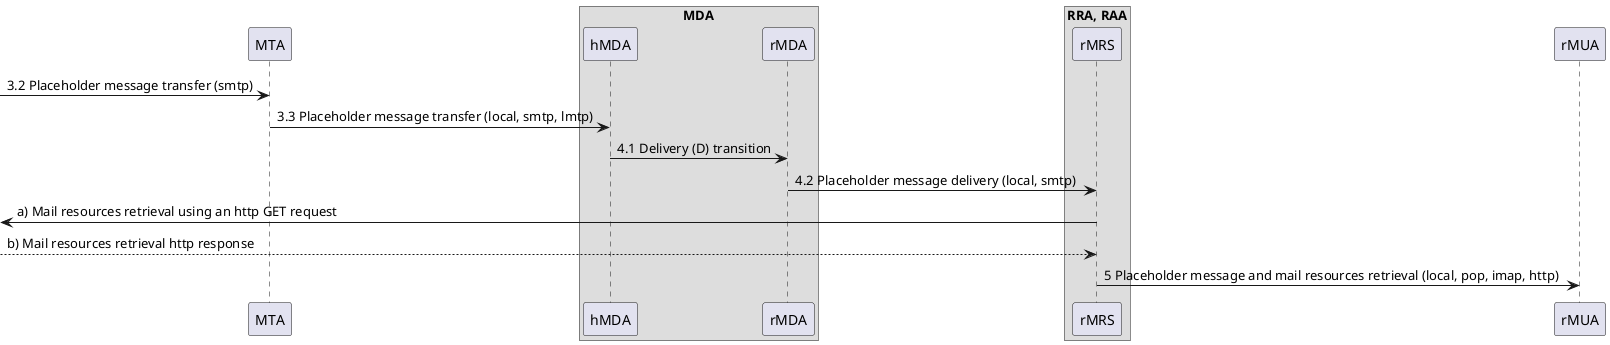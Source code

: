 @startuml Authorization-Enhanced Internet Mail Architecture, message flow part II.

/'
Message
Message User Agent (MUA)
    Author MUA (aMUA)
    Recipient MUA (rMUA)
Message Submission Agent (MSA)
    Author-focused MSA functions (aMSA)
    MHS-focused MSA functions (hMSA)
Message Transfer Agent (MTA)
Message Delivery Agent (MDA)
    Recipient-focused MDA functions (rMDA)
    MHS-focused MDA functions (hMDA)
Resource Retrieval Agent (RRA)
Resource Access Agent (RAA)    
Mail Resource Store (MRS)
    Author MRS (aMRS)
    Recipient MRS (rMRS)    
'/

'ADMD II. (bar.com)
participant "MTA" as MTA /'MTA'/
box "MDA" /'MDA'/
participant "hMDA" as hMDA /'MHS-focused MDA'/
participant "rMDA" as rMDA /'Recipient-focused MDA'/
end box
box "RRA, RAA" /'Resource Retrieval Agent, Resource Access Agent'/
participant "rMRS" as rMRS /'Recipient MRS'/
end box
participant "rMUA" as rMUA /'MUA'/

[-> MTA : 3.2 Placeholder message transfer (smtp)
MTA -> hMDA : 3.3 Placeholder message transfer (local, smtp, lmtp)
hMDA -> rMDA : 4.1 Delivery (D) transition
rMDA -> rMRS : 4.2 Placeholder message delivery (local, smtp)
rMRS ->[ : a) Mail resources retrieval using an http GET request
rMRS <--[ : b) Mail resources retrieval http response
rMRS -> rMUA : 5 Placeholder message and mail resources retrieval (local, pop, imap, http)

@enduml